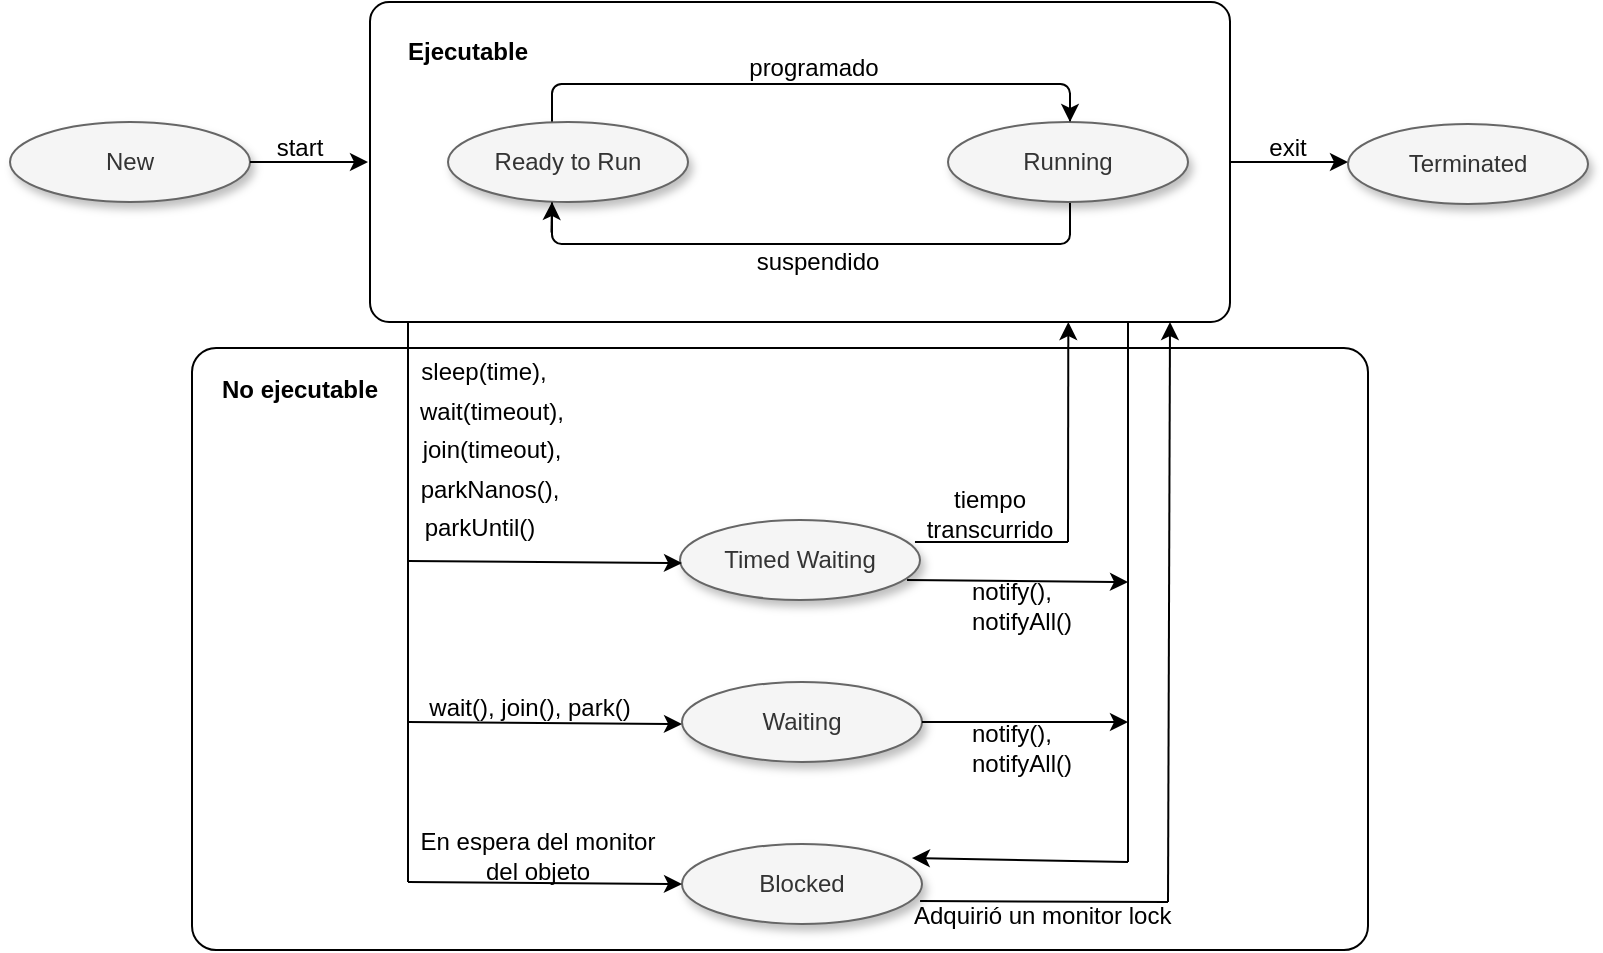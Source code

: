 <mxfile version="24.7.5">
  <diagram name="Page-1" id="oKoImCtD9YT01p5zUg9n">
    <mxGraphModel dx="1009" dy="719" grid="1" gridSize="10" guides="1" tooltips="1" connect="1" arrows="1" fold="1" page="1" pageScale="1" pageWidth="850" pageHeight="1100" math="0" shadow="0">
      <root>
        <mxCell id="0" />
        <mxCell id="1" parent="0" />
        <mxCell id="AIwSO95seCFwNkkLLXoG-1" value="New" style="ellipse;whiteSpace=wrap;html=1;fillColor=#f5f5f5;fontColor=#333333;strokeColor=#666666;shadow=1;" vertex="1" parent="1">
          <mxGeometry x="21" y="100" width="120" height="40" as="geometry" />
        </mxCell>
        <mxCell id="AIwSO95seCFwNkkLLXoG-2" value="" style="rounded=1;whiteSpace=wrap;html=1;arcSize=6;" vertex="1" parent="1">
          <mxGeometry x="201" y="40" width="430" height="160" as="geometry" />
        </mxCell>
        <mxCell id="AIwSO95seCFwNkkLLXoG-3" value="" style="rounded=1;whiteSpace=wrap;html=1;arcSize=6;" vertex="1" parent="1">
          <mxGeometry x="292" y="81" width="259" height="80" as="geometry" />
        </mxCell>
        <mxCell id="AIwSO95seCFwNkkLLXoG-4" value="Ready to Run" style="ellipse;whiteSpace=wrap;html=1;fillColor=#f5f5f5;fontColor=#333333;strokeColor=#666666;shadow=1;" vertex="1" parent="1">
          <mxGeometry x="240" y="100" width="120" height="40" as="geometry" />
        </mxCell>
        <mxCell id="AIwSO95seCFwNkkLLXoG-5" value="Running" style="ellipse;whiteSpace=wrap;html=1;fillColor=#f5f5f5;fontColor=#333333;strokeColor=#666666;shadow=1;" vertex="1" parent="1">
          <mxGeometry x="490" y="100" width="120" height="40" as="geometry" />
        </mxCell>
        <mxCell id="AIwSO95seCFwNkkLLXoG-8" value="programado" style="text;html=1;align=center;verticalAlign=middle;whiteSpace=wrap;rounded=0;" vertex="1" parent="1">
          <mxGeometry x="393" y="58" width="60" height="30" as="geometry" />
        </mxCell>
        <mxCell id="AIwSO95seCFwNkkLLXoG-9" value="suspendido" style="text;html=1;align=center;verticalAlign=middle;whiteSpace=wrap;rounded=0;" vertex="1" parent="1">
          <mxGeometry x="395" y="155" width="60" height="30" as="geometry" />
        </mxCell>
        <mxCell id="AIwSO95seCFwNkkLLXoG-11" value="" style="endArrow=classic;html=1;rounded=0;" edge="1" parent="1">
          <mxGeometry width="50" height="50" relative="1" as="geometry">
            <mxPoint x="551" y="90" as="sourcePoint" />
            <mxPoint x="551" y="100" as="targetPoint" />
          </mxGeometry>
        </mxCell>
        <mxCell id="AIwSO95seCFwNkkLLXoG-15" value="" style="endArrow=classic;html=1;rounded=0;exitX=-0.001;exitY=0.929;exitDx=0;exitDy=0;exitPerimeter=0;" edge="1" parent="1" source="AIwSO95seCFwNkkLLXoG-3">
          <mxGeometry width="50" height="50" relative="1" as="geometry">
            <mxPoint x="242" y="190" as="sourcePoint" />
            <mxPoint x="292" y="140" as="targetPoint" />
          </mxGeometry>
        </mxCell>
        <mxCell id="AIwSO95seCFwNkkLLXoG-16" value="Terminated" style="ellipse;whiteSpace=wrap;html=1;fillColor=#f5f5f5;fontColor=#333333;strokeColor=#666666;shadow=1;" vertex="1" parent="1">
          <mxGeometry x="690" y="101" width="120" height="40" as="geometry" />
        </mxCell>
        <mxCell id="AIwSO95seCFwNkkLLXoG-17" value="" style="endArrow=classic;html=1;rounded=0;" edge="1" parent="1">
          <mxGeometry width="50" height="50" relative="1" as="geometry">
            <mxPoint x="141" y="120" as="sourcePoint" />
            <mxPoint x="200" y="120" as="targetPoint" />
          </mxGeometry>
        </mxCell>
        <mxCell id="AIwSO95seCFwNkkLLXoG-18" value="" style="endArrow=classic;html=1;rounded=0;exitX=1;exitY=0.5;exitDx=0;exitDy=0;" edge="1" parent="1" source="AIwSO95seCFwNkkLLXoG-2">
          <mxGeometry width="50" height="50" relative="1" as="geometry">
            <mxPoint x="640" y="170" as="sourcePoint" />
            <mxPoint x="690" y="120" as="targetPoint" />
          </mxGeometry>
        </mxCell>
        <mxCell id="AIwSO95seCFwNkkLLXoG-19" value="start" style="text;html=1;align=center;verticalAlign=middle;whiteSpace=wrap;rounded=0;" vertex="1" parent="1">
          <mxGeometry x="136" y="98" width="60" height="30" as="geometry" />
        </mxCell>
        <mxCell id="AIwSO95seCFwNkkLLXoG-20" value="exit" style="text;html=1;align=center;verticalAlign=middle;whiteSpace=wrap;rounded=0;" vertex="1" parent="1">
          <mxGeometry x="630" y="98" width="60" height="30" as="geometry" />
        </mxCell>
        <mxCell id="AIwSO95seCFwNkkLLXoG-22" value="&lt;b&gt;Ejecutable&lt;/b&gt;" style="text;html=1;align=center;verticalAlign=middle;whiteSpace=wrap;rounded=0;" vertex="1" parent="1">
          <mxGeometry x="220" y="50" width="60" height="30" as="geometry" />
        </mxCell>
        <mxCell id="AIwSO95seCFwNkkLLXoG-23" value="Timed Waiting" style="ellipse;whiteSpace=wrap;html=1;fillColor=#f5f5f5;fontColor=#333333;strokeColor=#666666;shadow=1;" vertex="1" parent="1">
          <mxGeometry x="356" y="299" width="120" height="40" as="geometry" />
        </mxCell>
        <mxCell id="AIwSO95seCFwNkkLLXoG-31" value="Waiting" style="ellipse;whiteSpace=wrap;html=1;fillColor=#f5f5f5;fontColor=#333333;strokeColor=#666666;shadow=1;" vertex="1" parent="1">
          <mxGeometry x="357" y="380" width="120" height="40" as="geometry" />
        </mxCell>
        <mxCell id="AIwSO95seCFwNkkLLXoG-32" value="Blocked" style="ellipse;whiteSpace=wrap;html=1;fillColor=#f5f5f5;fontColor=#333333;strokeColor=#666666;shadow=1;" vertex="1" parent="1">
          <mxGeometry x="357" y="461" width="120" height="40" as="geometry" />
        </mxCell>
        <mxCell id="AIwSO95seCFwNkkLLXoG-33" value="" style="endArrow=none;html=1;rounded=0;" edge="1" parent="1">
          <mxGeometry width="50" height="50" relative="1" as="geometry">
            <mxPoint x="220" y="480" as="sourcePoint" />
            <mxPoint x="220" y="200" as="targetPoint" />
          </mxGeometry>
        </mxCell>
        <mxCell id="AIwSO95seCFwNkkLLXoG-34" value="" style="endArrow=classic;html=1;rounded=0;entryX=0;entryY=0.5;entryDx=0;entryDy=0;" edge="1" parent="1" target="AIwSO95seCFwNkkLLXoG-32">
          <mxGeometry width="50" height="50" relative="1" as="geometry">
            <mxPoint x="220" y="480" as="sourcePoint" />
            <mxPoint x="350" y="480" as="targetPoint" />
          </mxGeometry>
        </mxCell>
        <mxCell id="AIwSO95seCFwNkkLLXoG-35" value="" style="endArrow=classic;html=1;rounded=0;entryX=0;entryY=0.5;entryDx=0;entryDy=0;" edge="1" parent="1">
          <mxGeometry width="50" height="50" relative="1" as="geometry">
            <mxPoint x="220" y="400" as="sourcePoint" />
            <mxPoint x="357" y="401" as="targetPoint" />
          </mxGeometry>
        </mxCell>
        <mxCell id="AIwSO95seCFwNkkLLXoG-36" value="" style="endArrow=classic;html=1;rounded=0;entryX=0;entryY=0.5;entryDx=0;entryDy=0;" edge="1" parent="1">
          <mxGeometry width="50" height="50" relative="1" as="geometry">
            <mxPoint x="220" y="319.5" as="sourcePoint" />
            <mxPoint x="357" y="320.5" as="targetPoint" />
          </mxGeometry>
        </mxCell>
        <mxCell id="AIwSO95seCFwNkkLLXoG-24" value="sleep(time)," style="text;html=1;align=center;verticalAlign=middle;whiteSpace=wrap;rounded=0;" vertex="1" parent="1">
          <mxGeometry x="228" y="210" width="60" height="30" as="geometry" />
        </mxCell>
        <mxCell id="AIwSO95seCFwNkkLLXoG-25" value="wait(timeout)," style="text;html=1;align=center;verticalAlign=middle;whiteSpace=wrap;rounded=0;" vertex="1" parent="1">
          <mxGeometry x="232" y="230" width="60" height="30" as="geometry" />
        </mxCell>
        <mxCell id="AIwSO95seCFwNkkLLXoG-27" value="join(timeout)," style="text;html=1;align=center;verticalAlign=middle;whiteSpace=wrap;rounded=0;" vertex="1" parent="1">
          <mxGeometry x="232" y="249" width="60" height="30" as="geometry" />
        </mxCell>
        <mxCell id="AIwSO95seCFwNkkLLXoG-28" value="parkNanos()," style="text;html=1;align=center;verticalAlign=middle;whiteSpace=wrap;rounded=0;" vertex="1" parent="1">
          <mxGeometry x="231" y="269" width="60" height="30" as="geometry" />
        </mxCell>
        <mxCell id="AIwSO95seCFwNkkLLXoG-29" value="parkUntil()" style="text;html=1;align=center;verticalAlign=middle;whiteSpace=wrap;rounded=0;" vertex="1" parent="1">
          <mxGeometry x="226" y="288" width="60" height="30" as="geometry" />
        </mxCell>
        <mxCell id="AIwSO95seCFwNkkLLXoG-37" value="wait(), join(), park()" style="text;html=1;align=center;verticalAlign=middle;whiteSpace=wrap;rounded=0;" vertex="1" parent="1">
          <mxGeometry x="226" y="378" width="110" height="30" as="geometry" />
        </mxCell>
        <mxCell id="AIwSO95seCFwNkkLLXoG-38" value="En espera del monitor del o&lt;span style=&quot;background-color: initial;&quot;&gt;bjeto&lt;/span&gt;" style="text;html=1;align=center;verticalAlign=middle;whiteSpace=wrap;rounded=0;" vertex="1" parent="1">
          <mxGeometry x="225" y="452" width="120" height="30" as="geometry" />
        </mxCell>
        <mxCell id="AIwSO95seCFwNkkLLXoG-39" value="" style="endArrow=none;html=1;rounded=0;" edge="1" parent="1">
          <mxGeometry width="50" height="50" relative="1" as="geometry">
            <mxPoint x="580" y="470" as="sourcePoint" />
            <mxPoint x="580" y="200" as="targetPoint" />
          </mxGeometry>
        </mxCell>
        <mxCell id="AIwSO95seCFwNkkLLXoG-41" value="" style="endArrow=classic;html=1;rounded=0;entryX=0.958;entryY=0.175;entryDx=0;entryDy=0;entryPerimeter=0;" edge="1" parent="1" target="AIwSO95seCFwNkkLLXoG-32">
          <mxGeometry width="50" height="50" relative="1" as="geometry">
            <mxPoint x="580" y="470" as="sourcePoint" />
            <mxPoint x="520" y="390" as="targetPoint" />
          </mxGeometry>
        </mxCell>
        <mxCell id="AIwSO95seCFwNkkLLXoG-42" value="" style="endArrow=classic;html=1;rounded=0;" edge="1" parent="1">
          <mxGeometry width="50" height="50" relative="1" as="geometry">
            <mxPoint x="600" y="490" as="sourcePoint" />
            <mxPoint x="601" y="200" as="targetPoint" />
          </mxGeometry>
        </mxCell>
        <mxCell id="AIwSO95seCFwNkkLLXoG-43" value="" style="endArrow=none;html=1;rounded=0;exitX=0.992;exitY=0.713;exitDx=0;exitDy=0;exitPerimeter=0;" edge="1" parent="1" source="AIwSO95seCFwNkkLLXoG-32">
          <mxGeometry width="50" height="50" relative="1" as="geometry">
            <mxPoint x="470" y="380" as="sourcePoint" />
            <mxPoint x="600" y="490" as="targetPoint" />
          </mxGeometry>
        </mxCell>
        <mxCell id="AIwSO95seCFwNkkLLXoG-44" value="" style="endArrow=classic;html=1;rounded=0;exitX=1;exitY=0.5;exitDx=0;exitDy=0;" edge="1" parent="1" source="AIwSO95seCFwNkkLLXoG-31">
          <mxGeometry width="50" height="50" relative="1" as="geometry">
            <mxPoint x="470" y="380" as="sourcePoint" />
            <mxPoint x="580" y="400" as="targetPoint" />
          </mxGeometry>
        </mxCell>
        <mxCell id="AIwSO95seCFwNkkLLXoG-45" value="" style="endArrow=classic;html=1;rounded=0;exitX=0.946;exitY=0.75;exitDx=0;exitDy=0;exitPerimeter=0;" edge="1" parent="1" source="AIwSO95seCFwNkkLLXoG-23">
          <mxGeometry width="50" height="50" relative="1" as="geometry">
            <mxPoint x="470" y="380" as="sourcePoint" />
            <mxPoint x="580" y="330" as="targetPoint" />
          </mxGeometry>
        </mxCell>
        <mxCell id="AIwSO95seCFwNkkLLXoG-46" value="" style="endArrow=classic;html=1;rounded=0;entryX=0.812;entryY=1;entryDx=0;entryDy=0;entryPerimeter=0;" edge="1" parent="1" target="AIwSO95seCFwNkkLLXoG-2">
          <mxGeometry width="50" height="50" relative="1" as="geometry">
            <mxPoint x="550" y="310" as="sourcePoint" />
            <mxPoint x="520" y="330" as="targetPoint" />
          </mxGeometry>
        </mxCell>
        <mxCell id="AIwSO95seCFwNkkLLXoG-47" value="" style="endArrow=none;html=1;rounded=0;exitX=0.979;exitY=0.275;exitDx=0;exitDy=0;exitPerimeter=0;" edge="1" parent="1" source="AIwSO95seCFwNkkLLXoG-23">
          <mxGeometry width="50" height="50" relative="1" as="geometry">
            <mxPoint x="470" y="380" as="sourcePoint" />
            <mxPoint x="550" y="310" as="targetPoint" />
          </mxGeometry>
        </mxCell>
        <mxCell id="AIwSO95seCFwNkkLLXoG-48" value="tiempo transcurrido" style="text;html=1;align=center;verticalAlign=middle;whiteSpace=wrap;rounded=0;" vertex="1" parent="1">
          <mxGeometry x="481" y="281" width="60" height="30" as="geometry" />
        </mxCell>
        <mxCell id="AIwSO95seCFwNkkLLXoG-49" value="notify(),&lt;div&gt;notifyAll()&lt;/div&gt;" style="text;html=1;align=left;verticalAlign=middle;whiteSpace=wrap;rounded=0;" vertex="1" parent="1">
          <mxGeometry x="500" y="327" width="60" height="30" as="geometry" />
        </mxCell>
        <mxCell id="AIwSO95seCFwNkkLLXoG-50" value="notify(),&lt;div&gt;notifyAll()&lt;/div&gt;" style="text;html=1;align=left;verticalAlign=middle;whiteSpace=wrap;rounded=0;" vertex="1" parent="1">
          <mxGeometry x="500" y="398" width="60" height="30" as="geometry" />
        </mxCell>
        <mxCell id="AIwSO95seCFwNkkLLXoG-51" value="Adquirió un monitor lock" style="text;html=1;align=left;verticalAlign=middle;whiteSpace=wrap;rounded=0;" vertex="1" parent="1">
          <mxGeometry x="471" y="482" width="150" height="30" as="geometry" />
        </mxCell>
        <mxCell id="AIwSO95seCFwNkkLLXoG-52" value="" style="rounded=1;whiteSpace=wrap;html=1;fillColor=none;arcSize=4;" vertex="1" parent="1">
          <mxGeometry x="112" y="213" width="588" height="301" as="geometry" />
        </mxCell>
        <mxCell id="AIwSO95seCFwNkkLLXoG-53" value="&lt;b&gt;No ejecutable&lt;/b&gt;" style="text;html=1;align=center;verticalAlign=middle;whiteSpace=wrap;rounded=0;" vertex="1" parent="1">
          <mxGeometry x="124" y="219" width="84" height="30" as="geometry" />
        </mxCell>
      </root>
    </mxGraphModel>
  </diagram>
</mxfile>
